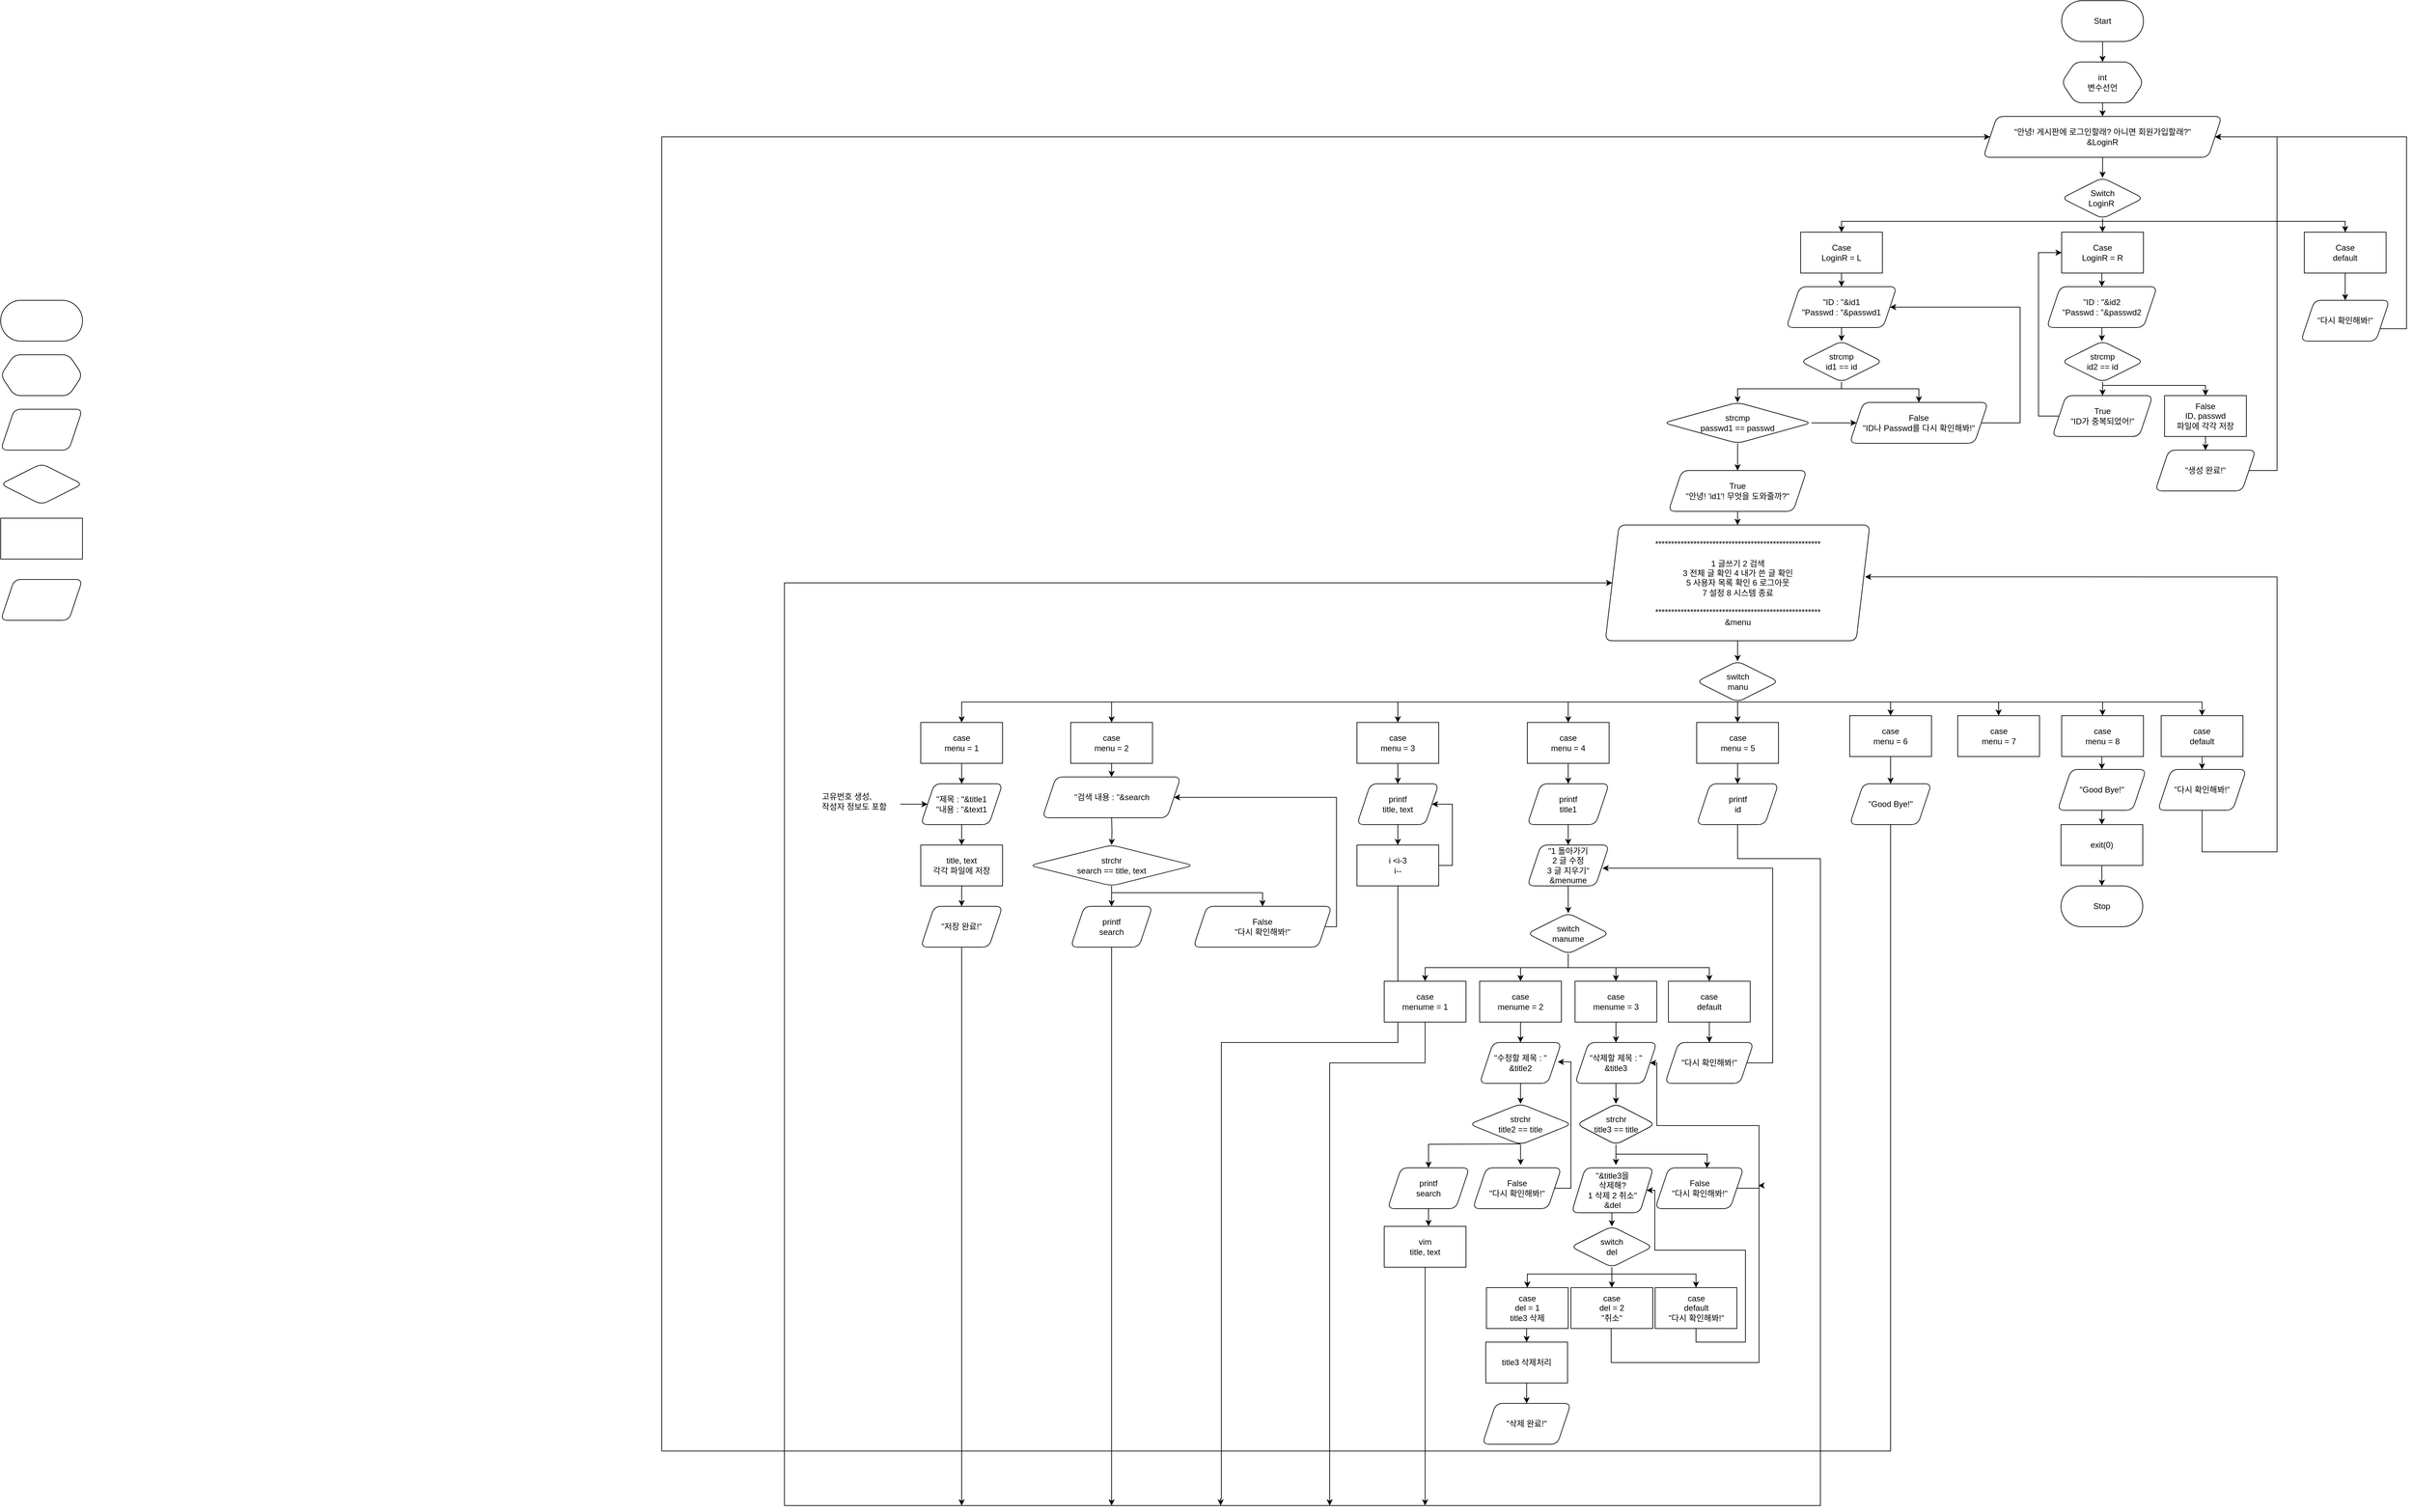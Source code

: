 <mxfile version="21.6.9" type="github">
  <diagram name="페이지-1" id="nsthZNYcR3cqLZR4O99o">
    <mxGraphModel dx="3375" dy="378" grid="1" gridSize="10" guides="1" tooltips="1" connect="1" arrows="1" fold="1" page="1" pageScale="1" pageWidth="827" pageHeight="1169" math="0" shadow="0">
      <root>
        <mxCell id="0" />
        <mxCell id="1" parent="0" />
        <mxCell id="FY-_gAm6HcSWA7IgdV3F-40" style="edgeStyle=orthogonalEdgeStyle;rounded=0;orthogonalLoop=1;jettySize=auto;html=1;exitX=0.5;exitY=1;exitDx=0;exitDy=0;entryX=0.5;entryY=0;entryDx=0;entryDy=0;fontFamily=Helvetica;fontSize=12;fontColor=default;" parent="1" source="FY-_gAm6HcSWA7IgdV3F-2" target="FY-_gAm6HcSWA7IgdV3F-4" edge="1">
          <mxGeometry relative="1" as="geometry" />
        </mxCell>
        <mxCell id="FY-_gAm6HcSWA7IgdV3F-2" value="Start" style="rounded=1;whiteSpace=wrap;html=1;arcSize=50;" parent="1" vertex="1">
          <mxGeometry x="734" y="730" width="120" height="60" as="geometry" />
        </mxCell>
        <mxCell id="FY-_gAm6HcSWA7IgdV3F-41" style="edgeStyle=orthogonalEdgeStyle;rounded=0;orthogonalLoop=1;jettySize=auto;html=1;exitX=0.5;exitY=1;exitDx=0;exitDy=0;entryX=0.5;entryY=0;entryDx=0;entryDy=0;fontFamily=Helvetica;fontSize=12;fontColor=default;" parent="1" source="FY-_gAm6HcSWA7IgdV3F-4" target="FY-_gAm6HcSWA7IgdV3F-6" edge="1">
          <mxGeometry relative="1" as="geometry" />
        </mxCell>
        <mxCell id="FY-_gAm6HcSWA7IgdV3F-4" value="int&lt;br&gt;변수선언" style="shape=hexagon;perimeter=hexagonPerimeter2;whiteSpace=wrap;html=1;fixedSize=1;rounded=1;strokeColor=default;fontFamily=Helvetica;fontSize=12;fontColor=default;fillColor=default;" parent="1" vertex="1">
          <mxGeometry x="734" y="820" width="120" height="60" as="geometry" />
        </mxCell>
        <mxCell id="FY-_gAm6HcSWA7IgdV3F-42" style="edgeStyle=orthogonalEdgeStyle;rounded=0;orthogonalLoop=1;jettySize=auto;html=1;exitX=0.5;exitY=1;exitDx=0;exitDy=0;entryX=0.5;entryY=0;entryDx=0;entryDy=0;fontFamily=Helvetica;fontSize=12;fontColor=default;" parent="1" source="FY-_gAm6HcSWA7IgdV3F-6" target="FY-_gAm6HcSWA7IgdV3F-11" edge="1">
          <mxGeometry relative="1" as="geometry" />
        </mxCell>
        <mxCell id="FY-_gAm6HcSWA7IgdV3F-6" value="&quot;안녕! 게시판에 로그인할래? 아니면 회원가입할래?&quot;&lt;br&gt;&amp;amp;LoginR" style="shape=parallelogram;perimeter=parallelogramPerimeter;whiteSpace=wrap;html=1;fixedSize=1;rounded=1;strokeColor=default;fontFamily=Helvetica;fontSize=12;fontColor=default;fillColor=default;" parent="1" vertex="1">
          <mxGeometry x="619" y="900" width="350" height="60" as="geometry" />
        </mxCell>
        <mxCell id="FY-_gAm6HcSWA7IgdV3F-36" style="edgeStyle=orthogonalEdgeStyle;rounded=0;orthogonalLoop=1;jettySize=auto;html=1;exitX=0.5;exitY=1;exitDx=0;exitDy=0;entryX=0.5;entryY=0;entryDx=0;entryDy=0;fontFamily=Helvetica;fontSize=12;fontColor=default;" parent="1" source="FY-_gAm6HcSWA7IgdV3F-11" target="FY-_gAm6HcSWA7IgdV3F-15" edge="1">
          <mxGeometry relative="1" as="geometry">
            <Array as="points">
              <mxPoint x="794" y="1054" />
              <mxPoint x="411" y="1054" />
            </Array>
          </mxGeometry>
        </mxCell>
        <mxCell id="FY-_gAm6HcSWA7IgdV3F-43" style="edgeStyle=orthogonalEdgeStyle;rounded=0;orthogonalLoop=1;jettySize=auto;html=1;exitX=0.5;exitY=1;exitDx=0;exitDy=0;entryX=0.5;entryY=0;entryDx=0;entryDy=0;fontFamily=Helvetica;fontSize=12;fontColor=default;" parent="1" source="FY-_gAm6HcSWA7IgdV3F-11" target="FY-_gAm6HcSWA7IgdV3F-16" edge="1">
          <mxGeometry relative="1" as="geometry" />
        </mxCell>
        <mxCell id="A4JI698v6AGm3iHBR7Dz-88" style="edgeStyle=orthogonalEdgeStyle;rounded=0;orthogonalLoop=1;jettySize=auto;html=1;exitX=0.5;exitY=1;exitDx=0;exitDy=0;entryX=0.5;entryY=0;entryDx=0;entryDy=0;" parent="1" source="FY-_gAm6HcSWA7IgdV3F-11" target="FY-_gAm6HcSWA7IgdV3F-17" edge="1">
          <mxGeometry relative="1" as="geometry">
            <Array as="points">
              <mxPoint x="794" y="1054" />
              <mxPoint x="1150" y="1054" />
            </Array>
          </mxGeometry>
        </mxCell>
        <mxCell id="FY-_gAm6HcSWA7IgdV3F-11" value="Switch&lt;br&gt;LoginR&amp;nbsp;" style="rhombus;whiteSpace=wrap;html=1;rounded=1;strokeColor=default;fontFamily=Helvetica;fontSize=12;fontColor=default;fillColor=default;" parent="1" vertex="1">
          <mxGeometry x="734" y="990" width="120" height="60" as="geometry" />
        </mxCell>
        <mxCell id="FY-_gAm6HcSWA7IgdV3F-35" style="edgeStyle=orthogonalEdgeStyle;rounded=0;orthogonalLoop=1;jettySize=auto;html=1;exitX=0.5;exitY=1;exitDx=0;exitDy=0;entryX=0.5;entryY=0;entryDx=0;entryDy=0;fontFamily=Helvetica;fontSize=12;fontColor=default;" parent="1" source="FY-_gAm6HcSWA7IgdV3F-15" target="FY-_gAm6HcSWA7IgdV3F-21" edge="1">
          <mxGeometry relative="1" as="geometry" />
        </mxCell>
        <mxCell id="FY-_gAm6HcSWA7IgdV3F-15" value="Case&lt;br&gt;LoginR = L" style="rounded=0;whiteSpace=wrap;html=1;strokeColor=default;fontFamily=Helvetica;fontSize=12;fontColor=default;fillColor=default;" parent="1" vertex="1">
          <mxGeometry x="351" y="1070" width="120" height="60" as="geometry" />
        </mxCell>
        <mxCell id="A4JI698v6AGm3iHBR7Dz-94" style="edgeStyle=orthogonalEdgeStyle;rounded=0;orthogonalLoop=1;jettySize=auto;html=1;exitX=0.5;exitY=1;exitDx=0;exitDy=0;entryX=0.5;entryY=0;entryDx=0;entryDy=0;" parent="1" source="FY-_gAm6HcSWA7IgdV3F-16" target="A4JI698v6AGm3iHBR7Dz-89" edge="1">
          <mxGeometry relative="1" as="geometry" />
        </mxCell>
        <mxCell id="FY-_gAm6HcSWA7IgdV3F-16" value="Case&lt;br&gt;LoginR = R" style="rounded=0;whiteSpace=wrap;html=1;strokeColor=default;fontFamily=Helvetica;fontSize=12;fontColor=default;fillColor=default;" parent="1" vertex="1">
          <mxGeometry x="734" y="1070" width="120" height="60" as="geometry" />
        </mxCell>
        <mxCell id="A4JI698v6AGm3iHBR7Dz-106" style="edgeStyle=orthogonalEdgeStyle;rounded=0;orthogonalLoop=1;jettySize=auto;html=1;exitX=0.5;exitY=1;exitDx=0;exitDy=0;entryX=0.5;entryY=0;entryDx=0;entryDy=0;" parent="1" source="FY-_gAm6HcSWA7IgdV3F-17" target="A4JI698v6AGm3iHBR7Dz-104" edge="1">
          <mxGeometry relative="1" as="geometry" />
        </mxCell>
        <mxCell id="FY-_gAm6HcSWA7IgdV3F-17" value="Case&lt;br&gt;default" style="rounded=0;whiteSpace=wrap;html=1;strokeColor=default;fontFamily=Helvetica;fontSize=12;fontColor=default;fillColor=default;" parent="1" vertex="1">
          <mxGeometry x="1090" y="1070" width="120" height="60" as="geometry" />
        </mxCell>
        <mxCell id="FY-_gAm6HcSWA7IgdV3F-34" style="edgeStyle=orthogonalEdgeStyle;rounded=0;orthogonalLoop=1;jettySize=auto;html=1;exitX=0.5;exitY=1;exitDx=0;exitDy=0;entryX=0.5;entryY=0;entryDx=0;entryDy=0;fontFamily=Helvetica;fontSize=12;fontColor=default;" parent="1" source="FY-_gAm6HcSWA7IgdV3F-21" target="FY-_gAm6HcSWA7IgdV3F-23" edge="1">
          <mxGeometry relative="1" as="geometry" />
        </mxCell>
        <mxCell id="FY-_gAm6HcSWA7IgdV3F-21" value="&quot;ID : &quot;&amp;amp;id1&lt;br&gt;&quot;Passwd : &quot;&amp;amp;passwd1" style="shape=parallelogram;perimeter=parallelogramPerimeter;whiteSpace=wrap;html=1;fixedSize=1;rounded=1;strokeColor=default;fontFamily=Helvetica;fontSize=12;fontColor=default;fillColor=default;" parent="1" vertex="1">
          <mxGeometry x="330" y="1150" width="162" height="60" as="geometry" />
        </mxCell>
        <mxCell id="FY-_gAm6HcSWA7IgdV3F-31" style="edgeStyle=orthogonalEdgeStyle;rounded=0;orthogonalLoop=1;jettySize=auto;html=1;exitX=0.5;exitY=1;exitDx=0;exitDy=0;entryX=0.5;entryY=0;entryDx=0;entryDy=0;fontFamily=Helvetica;fontSize=12;fontColor=default;" parent="1" source="FY-_gAm6HcSWA7IgdV3F-23" target="FY-_gAm6HcSWA7IgdV3F-25" edge="1">
          <mxGeometry relative="1" as="geometry">
            <Array as="points">
              <mxPoint x="411" y="1300" />
              <mxPoint x="525" y="1300" />
            </Array>
          </mxGeometry>
        </mxCell>
        <mxCell id="FY-_gAm6HcSWA7IgdV3F-37" style="edgeStyle=orthogonalEdgeStyle;rounded=0;orthogonalLoop=1;jettySize=auto;html=1;exitX=0.5;exitY=1;exitDx=0;exitDy=0;entryX=0.5;entryY=0;entryDx=0;entryDy=0;fontFamily=Helvetica;fontSize=12;fontColor=default;" parent="1" source="FY-_gAm6HcSWA7IgdV3F-23" target="FY-_gAm6HcSWA7IgdV3F-29" edge="1">
          <mxGeometry relative="1" as="geometry">
            <Array as="points">
              <mxPoint x="411" y="1300" />
              <mxPoint x="259" y="1300" />
            </Array>
          </mxGeometry>
        </mxCell>
        <mxCell id="FY-_gAm6HcSWA7IgdV3F-23" value="strcmp&lt;br&gt;id1 == id" style="rhombus;whiteSpace=wrap;html=1;rounded=1;strokeColor=default;fontFamily=Helvetica;fontSize=12;fontColor=default;fillColor=default;" parent="1" vertex="1">
          <mxGeometry x="351" y="1230" width="120" height="60" as="geometry" />
        </mxCell>
        <mxCell id="FY-_gAm6HcSWA7IgdV3F-56" style="edgeStyle=orthogonalEdgeStyle;rounded=0;orthogonalLoop=1;jettySize=auto;html=1;exitX=0.5;exitY=1;exitDx=0;exitDy=0;entryX=0.5;entryY=0;entryDx=0;entryDy=0;fontFamily=Helvetica;fontSize=12;fontColor=default;" parent="1" source="FY-_gAm6HcSWA7IgdV3F-24" target="FY-_gAm6HcSWA7IgdV3F-44" edge="1">
          <mxGeometry relative="1" as="geometry" />
        </mxCell>
        <mxCell id="FY-_gAm6HcSWA7IgdV3F-24" value="True&lt;br&gt;&quot;안녕! &#39;id1&#39;! 무엇을 도와줄까?&quot;" style="shape=parallelogram;perimeter=parallelogramPerimeter;whiteSpace=wrap;html=1;fixedSize=1;rounded=1;strokeColor=default;fontFamily=Helvetica;fontSize=12;fontColor=default;fillColor=default;" parent="1" vertex="1">
          <mxGeometry x="157" y="1420" width="203" height="60" as="geometry" />
        </mxCell>
        <mxCell id="FY-_gAm6HcSWA7IgdV3F-27" style="edgeStyle=orthogonalEdgeStyle;rounded=0;orthogonalLoop=1;jettySize=auto;html=1;exitX=1;exitY=0.5;exitDx=0;exitDy=0;entryX=1;entryY=0.5;entryDx=0;entryDy=0;fontFamily=Helvetica;fontSize=12;fontColor=default;" parent="1" source="FY-_gAm6HcSWA7IgdV3F-25" target="FY-_gAm6HcSWA7IgdV3F-21" edge="1">
          <mxGeometry relative="1" as="geometry">
            <Array as="points">
              <mxPoint x="673" y="1350" />
              <mxPoint x="673" y="1180" />
            </Array>
          </mxGeometry>
        </mxCell>
        <mxCell id="FY-_gAm6HcSWA7IgdV3F-25" value="False&lt;br&gt;&quot;ID나 Passwd를 다시 확인해봐!&quot;" style="shape=parallelogram;perimeter=parallelogramPerimeter;whiteSpace=wrap;html=1;fixedSize=1;rounded=1;strokeColor=default;fontFamily=Helvetica;fontSize=12;fontColor=default;fillColor=default;" parent="1" vertex="1">
          <mxGeometry x="423" y="1320" width="203" height="60" as="geometry" />
        </mxCell>
        <mxCell id="FY-_gAm6HcSWA7IgdV3F-38" style="edgeStyle=orthogonalEdgeStyle;rounded=0;orthogonalLoop=1;jettySize=auto;html=1;exitX=1;exitY=0.5;exitDx=0;exitDy=0;entryX=0;entryY=0.5;entryDx=0;entryDy=0;fontFamily=Helvetica;fontSize=12;fontColor=default;" parent="1" source="FY-_gAm6HcSWA7IgdV3F-29" target="FY-_gAm6HcSWA7IgdV3F-25" edge="1">
          <mxGeometry relative="1" as="geometry" />
        </mxCell>
        <mxCell id="FY-_gAm6HcSWA7IgdV3F-39" style="edgeStyle=orthogonalEdgeStyle;rounded=0;orthogonalLoop=1;jettySize=auto;html=1;exitX=0.5;exitY=1;exitDx=0;exitDy=0;entryX=0.5;entryY=0;entryDx=0;entryDy=0;fontFamily=Helvetica;fontSize=12;fontColor=default;" parent="1" source="FY-_gAm6HcSWA7IgdV3F-29" target="FY-_gAm6HcSWA7IgdV3F-24" edge="1">
          <mxGeometry relative="1" as="geometry" />
        </mxCell>
        <mxCell id="FY-_gAm6HcSWA7IgdV3F-29" value="strcmp&lt;br&gt;passwd1 == passwd" style="rhombus;whiteSpace=wrap;html=1;rounded=1;strokeColor=default;fontFamily=Helvetica;fontSize=12;fontColor=default;fillColor=default;" parent="1" vertex="1">
          <mxGeometry x="150" y="1320" width="217" height="60" as="geometry" />
        </mxCell>
        <mxCell id="FY-_gAm6HcSWA7IgdV3F-57" style="edgeStyle=orthogonalEdgeStyle;rounded=0;orthogonalLoop=1;jettySize=auto;html=1;exitX=0.5;exitY=1;exitDx=0;exitDy=0;fontFamily=Helvetica;fontSize=12;fontColor=default;" parent="1" source="FY-_gAm6HcSWA7IgdV3F-44" target="FY-_gAm6HcSWA7IgdV3F-47" edge="1">
          <mxGeometry relative="1" as="geometry" />
        </mxCell>
        <mxCell id="FY-_gAm6HcSWA7IgdV3F-44" value="****************************************************&lt;br&gt;&lt;br&gt;1 글쓰기 2 검색&lt;br&gt;3 전체 글 확인 4 내가 쓴 글 확인&lt;br&gt;5 사용자 목록 확인 6 로그아웃&lt;br&gt;7 설정 8 시스템 종료&lt;br&gt;&lt;br style=&quot;border-color: var(--border-color);&quot;&gt;****************************************************&lt;br style=&quot;border-color: var(--border-color);&quot;&gt;&amp;amp;menu" style="shape=parallelogram;perimeter=parallelogramPerimeter;whiteSpace=wrap;html=1;fixedSize=1;rounded=1;strokeColor=default;fontFamily=Helvetica;fontSize=12;fontColor=default;fillColor=default;" parent="1" vertex="1">
          <mxGeometry x="64.5" y="1500" width="388" height="170" as="geometry" />
        </mxCell>
        <mxCell id="A4JI698v6AGm3iHBR7Dz-9" style="edgeStyle=orthogonalEdgeStyle;rounded=0;orthogonalLoop=1;jettySize=auto;html=1;exitX=0.5;exitY=1;exitDx=0;exitDy=0;" parent="1" source="FY-_gAm6HcSWA7IgdV3F-46" target="Zyz3G5OSjQmwD31ZuKzT-2" edge="1">
          <mxGeometry relative="1" as="geometry" />
        </mxCell>
        <mxCell id="FY-_gAm6HcSWA7IgdV3F-46" value="case&lt;br&gt;menu = 1" style="rounded=0;whiteSpace=wrap;html=1;strokeColor=default;fontFamily=Helvetica;fontSize=12;fontColor=default;fillColor=default;" parent="1" vertex="1">
          <mxGeometry x="-940" y="1790" width="120" height="60" as="geometry" />
        </mxCell>
        <mxCell id="FY-_gAm6HcSWA7IgdV3F-58" style="edgeStyle=orthogonalEdgeStyle;rounded=0;orthogonalLoop=1;jettySize=auto;html=1;exitX=0.5;exitY=1;exitDx=0;exitDy=0;entryX=0.5;entryY=0;entryDx=0;entryDy=0;fontFamily=Helvetica;fontSize=12;fontColor=default;" parent="1" source="FY-_gAm6HcSWA7IgdV3F-47" target="FY-_gAm6HcSWA7IgdV3F-46" edge="1">
          <mxGeometry relative="1" as="geometry">
            <Array as="points">
              <mxPoint x="-880" y="1760" />
            </Array>
          </mxGeometry>
        </mxCell>
        <mxCell id="FY-_gAm6HcSWA7IgdV3F-59" style="edgeStyle=orthogonalEdgeStyle;rounded=0;orthogonalLoop=1;jettySize=auto;html=1;exitX=0.5;exitY=1;exitDx=0;exitDy=0;entryX=0.5;entryY=0;entryDx=0;entryDy=0;fontFamily=Helvetica;fontSize=12;fontColor=default;" parent="1" source="FY-_gAm6HcSWA7IgdV3F-47" target="FY-_gAm6HcSWA7IgdV3F-48" edge="1">
          <mxGeometry relative="1" as="geometry">
            <Array as="points">
              <mxPoint x="-660" y="1760" />
            </Array>
          </mxGeometry>
        </mxCell>
        <mxCell id="FY-_gAm6HcSWA7IgdV3F-60" style="edgeStyle=orthogonalEdgeStyle;rounded=0;orthogonalLoop=1;jettySize=auto;html=1;exitX=0.5;exitY=1;exitDx=0;exitDy=0;entryX=0.5;entryY=0;entryDx=0;entryDy=0;fontFamily=Helvetica;fontSize=12;fontColor=default;" parent="1" source="FY-_gAm6HcSWA7IgdV3F-47" target="FY-_gAm6HcSWA7IgdV3F-49" edge="1">
          <mxGeometry relative="1" as="geometry">
            <Array as="points">
              <mxPoint x="-240" y="1760" />
            </Array>
          </mxGeometry>
        </mxCell>
        <mxCell id="FY-_gAm6HcSWA7IgdV3F-61" style="edgeStyle=orthogonalEdgeStyle;rounded=0;orthogonalLoop=1;jettySize=auto;html=1;exitX=0.5;exitY=1;exitDx=0;exitDy=0;entryX=0.5;entryY=0;entryDx=0;entryDy=0;fontFamily=Helvetica;fontSize=12;fontColor=default;" parent="1" source="FY-_gAm6HcSWA7IgdV3F-47" target="FY-_gAm6HcSWA7IgdV3F-50" edge="1">
          <mxGeometry relative="1" as="geometry">
            <Array as="points">
              <mxPoint x="10" y="1760" />
            </Array>
          </mxGeometry>
        </mxCell>
        <mxCell id="FY-_gAm6HcSWA7IgdV3F-62" style="edgeStyle=orthogonalEdgeStyle;rounded=0;orthogonalLoop=1;jettySize=auto;html=1;exitX=0.5;exitY=1;exitDx=0;exitDy=0;entryX=0.5;entryY=0;entryDx=0;entryDy=0;fontFamily=Helvetica;fontSize=12;fontColor=default;" parent="1" source="FY-_gAm6HcSWA7IgdV3F-47" target="FY-_gAm6HcSWA7IgdV3F-51" edge="1">
          <mxGeometry relative="1" as="geometry">
            <Array as="points">
              <mxPoint x="259" y="1770" />
              <mxPoint x="259" y="1770" />
            </Array>
          </mxGeometry>
        </mxCell>
        <mxCell id="FY-_gAm6HcSWA7IgdV3F-63" style="edgeStyle=orthogonalEdgeStyle;rounded=0;orthogonalLoop=1;jettySize=auto;html=1;exitX=0.5;exitY=1;exitDx=0;exitDy=0;entryX=0.5;entryY=0;entryDx=0;entryDy=0;fontFamily=Helvetica;fontSize=12;fontColor=default;" parent="1" source="FY-_gAm6HcSWA7IgdV3F-47" target="FY-_gAm6HcSWA7IgdV3F-52" edge="1">
          <mxGeometry relative="1" as="geometry">
            <Array as="points">
              <mxPoint x="483" y="1760" />
            </Array>
          </mxGeometry>
        </mxCell>
        <mxCell id="FY-_gAm6HcSWA7IgdV3F-64" style="edgeStyle=orthogonalEdgeStyle;rounded=0;orthogonalLoop=1;jettySize=auto;html=1;exitX=0.5;exitY=1;exitDx=0;exitDy=0;entryX=0.5;entryY=0;entryDx=0;entryDy=0;fontFamily=Helvetica;fontSize=12;fontColor=default;" parent="1" source="FY-_gAm6HcSWA7IgdV3F-47" target="FY-_gAm6HcSWA7IgdV3F-53" edge="1">
          <mxGeometry relative="1" as="geometry">
            <Array as="points">
              <mxPoint x="641" y="1760" />
            </Array>
          </mxGeometry>
        </mxCell>
        <mxCell id="FY-_gAm6HcSWA7IgdV3F-65" style="edgeStyle=orthogonalEdgeStyle;rounded=0;orthogonalLoop=1;jettySize=auto;html=1;exitX=0.5;exitY=1;exitDx=0;exitDy=0;entryX=0.5;entryY=0;entryDx=0;entryDy=0;fontFamily=Helvetica;fontSize=12;fontColor=default;" parent="1" source="FY-_gAm6HcSWA7IgdV3F-47" target="FY-_gAm6HcSWA7IgdV3F-54" edge="1">
          <mxGeometry relative="1" as="geometry">
            <Array as="points">
              <mxPoint x="794" y="1760" />
            </Array>
          </mxGeometry>
        </mxCell>
        <mxCell id="FY-_gAm6HcSWA7IgdV3F-66" style="edgeStyle=orthogonalEdgeStyle;rounded=0;orthogonalLoop=1;jettySize=auto;html=1;exitX=0.5;exitY=1;exitDx=0;exitDy=0;entryX=0.5;entryY=0;entryDx=0;entryDy=0;fontFamily=Helvetica;fontSize=12;fontColor=default;" parent="1" source="FY-_gAm6HcSWA7IgdV3F-47" target="FY-_gAm6HcSWA7IgdV3F-55" edge="1">
          <mxGeometry relative="1" as="geometry">
            <Array as="points">
              <mxPoint x="940" y="1760" />
            </Array>
          </mxGeometry>
        </mxCell>
        <mxCell id="FY-_gAm6HcSWA7IgdV3F-47" value="switch&lt;br&gt;manu" style="rhombus;whiteSpace=wrap;html=1;rounded=1;strokeColor=default;fontFamily=Helvetica;fontSize=12;fontColor=default;fillColor=default;" parent="1" vertex="1">
          <mxGeometry x="198.5" y="1700" width="120" height="60" as="geometry" />
        </mxCell>
        <mxCell id="A4JI698v6AGm3iHBR7Dz-15" style="edgeStyle=orthogonalEdgeStyle;rounded=0;orthogonalLoop=1;jettySize=auto;html=1;exitX=0.5;exitY=1;exitDx=0;exitDy=0;entryX=0.5;entryY=0;entryDx=0;entryDy=0;" parent="1" source="FY-_gAm6HcSWA7IgdV3F-48" edge="1">
          <mxGeometry relative="1" as="geometry">
            <mxPoint x="-660" y="1870" as="targetPoint" />
          </mxGeometry>
        </mxCell>
        <mxCell id="FY-_gAm6HcSWA7IgdV3F-48" value="case&lt;br&gt;menu = 2" style="rounded=0;whiteSpace=wrap;html=1;strokeColor=default;fontFamily=Helvetica;fontSize=12;fontColor=default;fillColor=default;" parent="1" vertex="1">
          <mxGeometry x="-720" y="1790" width="120" height="60" as="geometry" />
        </mxCell>
        <mxCell id="A4JI698v6AGm3iHBR7Dz-25" style="edgeStyle=orthogonalEdgeStyle;rounded=0;orthogonalLoop=1;jettySize=auto;html=1;exitX=0.5;exitY=1;exitDx=0;exitDy=0;entryX=0.5;entryY=0;entryDx=0;entryDy=0;" parent="1" source="FY-_gAm6HcSWA7IgdV3F-49" target="A4JI698v6AGm3iHBR7Dz-18" edge="1">
          <mxGeometry relative="1" as="geometry" />
        </mxCell>
        <mxCell id="FY-_gAm6HcSWA7IgdV3F-49" value="case&lt;br&gt;menu = 3" style="rounded=0;whiteSpace=wrap;html=1;strokeColor=default;fontFamily=Helvetica;fontSize=12;fontColor=default;fillColor=default;" parent="1" vertex="1">
          <mxGeometry x="-300" y="1790" width="120" height="60" as="geometry" />
        </mxCell>
        <mxCell id="A4JI698v6AGm3iHBR7Dz-29" style="edgeStyle=orthogonalEdgeStyle;rounded=0;orthogonalLoop=1;jettySize=auto;html=1;exitX=0.5;exitY=1;exitDx=0;exitDy=0;entryX=0.5;entryY=0;entryDx=0;entryDy=0;" parent="1" source="FY-_gAm6HcSWA7IgdV3F-50" target="A4JI698v6AGm3iHBR7Dz-28" edge="1">
          <mxGeometry relative="1" as="geometry" />
        </mxCell>
        <mxCell id="FY-_gAm6HcSWA7IgdV3F-50" value="case&lt;br&gt;menu = 4" style="rounded=0;whiteSpace=wrap;html=1;strokeColor=default;fontFamily=Helvetica;fontSize=12;fontColor=default;fillColor=default;" parent="1" vertex="1">
          <mxGeometry x="-50" y="1790" width="120" height="60" as="geometry" />
        </mxCell>
        <mxCell id="A4JI698v6AGm3iHBR7Dz-32" style="edgeStyle=orthogonalEdgeStyle;rounded=0;orthogonalLoop=1;jettySize=auto;html=1;exitX=0.5;exitY=1;exitDx=0;exitDy=0;" parent="1" source="FY-_gAm6HcSWA7IgdV3F-51" target="A4JI698v6AGm3iHBR7Dz-31" edge="1">
          <mxGeometry relative="1" as="geometry" />
        </mxCell>
        <mxCell id="FY-_gAm6HcSWA7IgdV3F-51" value="case&lt;br&gt;menu = 5" style="rounded=0;whiteSpace=wrap;html=1;strokeColor=default;fontFamily=Helvetica;fontSize=12;fontColor=default;fillColor=default;" parent="1" vertex="1">
          <mxGeometry x="198.5" y="1790" width="120" height="60" as="geometry" />
        </mxCell>
        <mxCell id="A4JI698v6AGm3iHBR7Dz-34" style="edgeStyle=orthogonalEdgeStyle;rounded=0;orthogonalLoop=1;jettySize=auto;html=1;exitX=0.5;exitY=1;exitDx=0;exitDy=0;entryX=0.5;entryY=0;entryDx=0;entryDy=0;" parent="1" source="FY-_gAm6HcSWA7IgdV3F-52" target="A4JI698v6AGm3iHBR7Dz-33" edge="1">
          <mxGeometry relative="1" as="geometry">
            <mxPoint x="482.704" y="1860" as="targetPoint" />
          </mxGeometry>
        </mxCell>
        <mxCell id="FY-_gAm6HcSWA7IgdV3F-52" value="case&lt;br&gt;menu = 6" style="rounded=0;whiteSpace=wrap;html=1;strokeColor=default;fontFamily=Helvetica;fontSize=12;fontColor=default;fillColor=default;" parent="1" vertex="1">
          <mxGeometry x="423" y="1780" width="120" height="60" as="geometry" />
        </mxCell>
        <mxCell id="FY-_gAm6HcSWA7IgdV3F-53" value="case&lt;br&gt;menu = 7" style="rounded=0;whiteSpace=wrap;html=1;strokeColor=default;fontFamily=Helvetica;fontSize=12;fontColor=default;fillColor=default;" parent="1" vertex="1">
          <mxGeometry x="581.5" y="1780" width="120" height="60" as="geometry" />
        </mxCell>
        <mxCell id="A4JI698v6AGm3iHBR7Dz-85" style="edgeStyle=orthogonalEdgeStyle;rounded=0;orthogonalLoop=1;jettySize=auto;html=1;exitX=0.5;exitY=1;exitDx=0;exitDy=0;entryX=0.5;entryY=0;entryDx=0;entryDy=0;" parent="1" source="FY-_gAm6HcSWA7IgdV3F-54" target="A4JI698v6AGm3iHBR7Dz-84" edge="1">
          <mxGeometry relative="1" as="geometry" />
        </mxCell>
        <mxCell id="FY-_gAm6HcSWA7IgdV3F-54" value="case&lt;br&gt;menu = 8" style="rounded=0;whiteSpace=wrap;html=1;strokeColor=default;fontFamily=Helvetica;fontSize=12;fontColor=default;fillColor=default;" parent="1" vertex="1">
          <mxGeometry x="734" y="1780" width="120" height="60" as="geometry" />
        </mxCell>
        <mxCell id="A4JI698v6AGm3iHBR7Dz-87" style="edgeStyle=orthogonalEdgeStyle;rounded=0;orthogonalLoop=1;jettySize=auto;html=1;exitX=0.5;exitY=1;exitDx=0;exitDy=0;entryX=0.5;entryY=0;entryDx=0;entryDy=0;" parent="1" source="FY-_gAm6HcSWA7IgdV3F-55" target="A4JI698v6AGm3iHBR7Dz-82" edge="1">
          <mxGeometry relative="1" as="geometry" />
        </mxCell>
        <mxCell id="FY-_gAm6HcSWA7IgdV3F-55" value="case&lt;br&gt;default" style="rounded=0;whiteSpace=wrap;html=1;strokeColor=default;fontFamily=Helvetica;fontSize=12;fontColor=default;fillColor=default;" parent="1" vertex="1">
          <mxGeometry x="880" y="1780" width="120" height="60" as="geometry" />
        </mxCell>
        <mxCell id="A4JI698v6AGm3iHBR7Dz-10" style="edgeStyle=orthogonalEdgeStyle;rounded=0;orthogonalLoop=1;jettySize=auto;html=1;exitX=0.5;exitY=1;exitDx=0;exitDy=0;" parent="1" source="Zyz3G5OSjQmwD31ZuKzT-2" target="A4JI698v6AGm3iHBR7Dz-1" edge="1">
          <mxGeometry relative="1" as="geometry" />
        </mxCell>
        <mxCell id="Zyz3G5OSjQmwD31ZuKzT-2" value="&quot;제목 : &quot;&amp;amp;title1&lt;br&gt;&quot;내용 : &quot;&amp;amp;text1" style="shape=parallelogram;perimeter=parallelogramPerimeter;whiteSpace=wrap;html=1;fixedSize=1;rounded=1;strokeColor=default;fontFamily=Helvetica;fontSize=12;fontColor=default;fillColor=default;" parent="1" vertex="1">
          <mxGeometry x="-940" y="1880" width="120" height="60" as="geometry" />
        </mxCell>
        <mxCell id="A4JI698v6AGm3iHBR7Dz-11" style="edgeStyle=orthogonalEdgeStyle;rounded=0;orthogonalLoop=1;jettySize=auto;html=1;exitX=0.5;exitY=1;exitDx=0;exitDy=0;" parent="1" source="A4JI698v6AGm3iHBR7Dz-1" target="A4JI698v6AGm3iHBR7Dz-2" edge="1">
          <mxGeometry relative="1" as="geometry" />
        </mxCell>
        <mxCell id="A4JI698v6AGm3iHBR7Dz-1" value="&lt;div&gt;title, text&lt;/div&gt;&lt;div&gt;각각 파일에 저장&lt;br&gt;&lt;/div&gt;" style="rounded=0;whiteSpace=wrap;html=1;strokeColor=default;fontFamily=Helvetica;fontSize=12;fontColor=default;fillColor=default;" parent="1" vertex="1">
          <mxGeometry x="-940" y="1970" width="120" height="60" as="geometry" />
        </mxCell>
        <mxCell id="A4JI698v6AGm3iHBR7Dz-118" style="edgeStyle=orthogonalEdgeStyle;rounded=0;orthogonalLoop=1;jettySize=auto;html=1;exitX=0.5;exitY=1;exitDx=0;exitDy=0;" parent="1" source="A4JI698v6AGm3iHBR7Dz-2" edge="1">
          <mxGeometry relative="1" as="geometry">
            <mxPoint x="-880" y="2940" as="targetPoint" />
          </mxGeometry>
        </mxCell>
        <mxCell id="A4JI698v6AGm3iHBR7Dz-2" value="&quot;저장 완료!&quot;" style="shape=parallelogram;perimeter=parallelogramPerimeter;whiteSpace=wrap;html=1;fixedSize=1;rounded=1;strokeColor=default;fontFamily=Helvetica;fontSize=12;fontColor=default;fillColor=default;" parent="1" vertex="1">
          <mxGeometry x="-940" y="2060" width="120" height="60" as="geometry" />
        </mxCell>
        <mxCell id="A4JI698v6AGm3iHBR7Dz-16" style="edgeStyle=orthogonalEdgeStyle;rounded=0;orthogonalLoop=1;jettySize=auto;html=1;exitX=0.5;exitY=1;exitDx=0;exitDy=0;entryX=0.5;entryY=0;entryDx=0;entryDy=0;" parent="1" target="A4JI698v6AGm3iHBR7Dz-5" edge="1">
          <mxGeometry relative="1" as="geometry">
            <mxPoint x="-660" y="1930" as="sourcePoint" />
          </mxGeometry>
        </mxCell>
        <mxCell id="A4JI698v6AGm3iHBR7Dz-8" style="edgeStyle=orthogonalEdgeStyle;rounded=0;orthogonalLoop=1;jettySize=auto;html=1;exitX=0.5;exitY=1;exitDx=0;exitDy=0;entryX=0.5;entryY=0;entryDx=0;entryDy=0;" parent="1" source="A4JI698v6AGm3iHBR7Dz-5" target="A4JI698v6AGm3iHBR7Dz-6" edge="1">
          <mxGeometry relative="1" as="geometry">
            <Array as="points">
              <mxPoint x="-660" y="2040" />
              <mxPoint x="-438" y="2040" />
            </Array>
          </mxGeometry>
        </mxCell>
        <mxCell id="A4JI698v6AGm3iHBR7Dz-51" style="edgeStyle=orthogonalEdgeStyle;rounded=0;orthogonalLoop=1;jettySize=auto;html=1;exitX=0.5;exitY=1;exitDx=0;exitDy=0;entryX=0.5;entryY=0;entryDx=0;entryDy=0;" parent="1" source="A4JI698v6AGm3iHBR7Dz-5" target="A4JI698v6AGm3iHBR7Dz-50" edge="1">
          <mxGeometry relative="1" as="geometry" />
        </mxCell>
        <mxCell id="A4JI698v6AGm3iHBR7Dz-5" value="strchr&lt;br&gt;search == title, text" style="rhombus;whiteSpace=wrap;html=1;rounded=1;strokeColor=default;fontFamily=Helvetica;fontSize=12;fontColor=default;fillColor=default;" parent="1" vertex="1">
          <mxGeometry x="-780" y="1970" width="240" height="60" as="geometry" />
        </mxCell>
        <mxCell id="A4JI698v6AGm3iHBR7Dz-26" style="edgeStyle=orthogonalEdgeStyle;rounded=0;orthogonalLoop=1;jettySize=auto;html=1;exitX=1;exitY=0.5;exitDx=0;exitDy=0;entryX=1;entryY=0.5;entryDx=0;entryDy=0;" parent="1" source="A4JI698v6AGm3iHBR7Dz-6" target="A4JI698v6AGm3iHBR7Dz-17" edge="1">
          <mxGeometry relative="1" as="geometry">
            <Array as="points">
              <mxPoint x="-330" y="2090" />
              <mxPoint x="-330" y="1900" />
            </Array>
          </mxGeometry>
        </mxCell>
        <mxCell id="A4JI698v6AGm3iHBR7Dz-6" value="False&lt;br&gt;&quot;다시 확인해봐!&quot;" style="shape=parallelogram;perimeter=parallelogramPerimeter;whiteSpace=wrap;html=1;fixedSize=1;rounded=1;strokeColor=default;fontFamily=Helvetica;fontSize=12;fontColor=default;fillColor=default;" parent="1" vertex="1">
          <mxGeometry x="-540" y="2060" width="203" height="60" as="geometry" />
        </mxCell>
        <mxCell id="A4JI698v6AGm3iHBR7Dz-17" value="&quot;검색 내용 : &quot;&amp;amp;search" style="shape=parallelogram;perimeter=parallelogramPerimeter;whiteSpace=wrap;html=1;fixedSize=1;rounded=1;strokeColor=default;fontFamily=Helvetica;fontSize=12;fontColor=default;fillColor=default;" parent="1" vertex="1">
          <mxGeometry x="-761.5" y="1870" width="203" height="60" as="geometry" />
        </mxCell>
        <mxCell id="A4JI698v6AGm3iHBR7Dz-24" style="edgeStyle=orthogonalEdgeStyle;rounded=0;orthogonalLoop=1;jettySize=auto;html=1;exitX=0.5;exitY=1;exitDx=0;exitDy=0;entryX=0.5;entryY=0;entryDx=0;entryDy=0;" parent="1" source="A4JI698v6AGm3iHBR7Dz-18" target="A4JI698v6AGm3iHBR7Dz-20" edge="1">
          <mxGeometry relative="1" as="geometry" />
        </mxCell>
        <mxCell id="A4JI698v6AGm3iHBR7Dz-18" value="&lt;div&gt;printf&lt;/div&gt;&lt;div&gt;title, text&lt;br&gt;&lt;/div&gt;" style="shape=parallelogram;perimeter=parallelogramPerimeter;whiteSpace=wrap;html=1;fixedSize=1;rounded=1;strokeColor=default;fontFamily=Helvetica;fontSize=12;fontColor=default;fillColor=default;" parent="1" vertex="1">
          <mxGeometry x="-300" y="1880" width="120" height="60" as="geometry" />
        </mxCell>
        <mxCell id="A4JI698v6AGm3iHBR7Dz-23" style="edgeStyle=orthogonalEdgeStyle;rounded=0;orthogonalLoop=1;jettySize=auto;html=1;exitX=1;exitY=0.5;exitDx=0;exitDy=0;entryX=1;entryY=0.5;entryDx=0;entryDy=0;" parent="1" source="A4JI698v6AGm3iHBR7Dz-20" target="A4JI698v6AGm3iHBR7Dz-18" edge="1">
          <mxGeometry relative="1" as="geometry">
            <Array as="points">
              <mxPoint x="-160" y="2000" />
              <mxPoint x="-160" y="1910" />
            </Array>
          </mxGeometry>
        </mxCell>
        <mxCell id="A4JI698v6AGm3iHBR7Dz-120" style="edgeStyle=orthogonalEdgeStyle;rounded=0;orthogonalLoop=1;jettySize=auto;html=1;exitX=0.5;exitY=1;exitDx=0;exitDy=0;" parent="1" source="A4JI698v6AGm3iHBR7Dz-20" edge="1">
          <mxGeometry relative="1" as="geometry">
            <mxPoint x="-500" y="2940" as="targetPoint" />
            <Array as="points">
              <mxPoint x="-240" y="2260" />
              <mxPoint x="-499" y="2260" />
              <mxPoint x="-499" y="2930" />
              <mxPoint x="-500" y="2930" />
            </Array>
            <mxPoint x="-240" y="2140" as="sourcePoint" />
          </mxGeometry>
        </mxCell>
        <mxCell id="A4JI698v6AGm3iHBR7Dz-20" value="&lt;div&gt;i &amp;lt;i-3&lt;/div&gt;&lt;div&gt;i--&lt;br&gt;&lt;/div&gt;" style="rounded=0;whiteSpace=wrap;html=1;strokeColor=default;fontFamily=Helvetica;fontSize=12;fontColor=default;fillColor=default;" parent="1" vertex="1">
          <mxGeometry x="-300" y="1970" width="120" height="60" as="geometry" />
        </mxCell>
        <mxCell id="A4JI698v6AGm3iHBR7Dz-22" style="edgeStyle=orthogonalEdgeStyle;rounded=0;orthogonalLoop=1;jettySize=auto;html=1;exitX=1;exitY=0.5;exitDx=0;exitDy=0;entryX=0;entryY=0.5;entryDx=0;entryDy=0;" parent="1" source="A4JI698v6AGm3iHBR7Dz-21" target="Zyz3G5OSjQmwD31ZuKzT-2" edge="1">
          <mxGeometry relative="1" as="geometry" />
        </mxCell>
        <mxCell id="A4JI698v6AGm3iHBR7Dz-21" value="&lt;br&gt;&lt;div&gt;고유번호 생성,&lt;/div&gt;&lt;div&gt;작성자 정보도 포함&lt;br&gt;&lt;/div&gt;" style="text;html=1;strokeColor=none;fillColor=none;spacing=5;spacingTop=-20;whiteSpace=wrap;overflow=hidden;rounded=0;" parent="1" vertex="1">
          <mxGeometry x="-1090" y="1887.5" width="120" height="45" as="geometry" />
        </mxCell>
        <mxCell id="A4JI698v6AGm3iHBR7Dz-46" style="edgeStyle=orthogonalEdgeStyle;rounded=0;orthogonalLoop=1;jettySize=auto;html=1;exitX=0.5;exitY=1;exitDx=0;exitDy=0;entryX=0.5;entryY=0;entryDx=0;entryDy=0;" parent="1" source="A4JI698v6AGm3iHBR7Dz-28" target="A4JI698v6AGm3iHBR7Dz-35" edge="1">
          <mxGeometry relative="1" as="geometry" />
        </mxCell>
        <mxCell id="A4JI698v6AGm3iHBR7Dz-28" value="&lt;div&gt;printf&lt;/div&gt;&lt;div&gt;title1&lt;br&gt;&lt;/div&gt;" style="shape=parallelogram;perimeter=parallelogramPerimeter;whiteSpace=wrap;html=1;fixedSize=1;rounded=1;strokeColor=default;fontFamily=Helvetica;fontSize=12;fontColor=default;fillColor=default;" parent="1" vertex="1">
          <mxGeometry x="-50" y="1880" width="120" height="60" as="geometry" />
        </mxCell>
        <mxCell id="A4JI698v6AGm3iHBR7Dz-111" style="edgeStyle=orthogonalEdgeStyle;rounded=0;orthogonalLoop=1;jettySize=auto;html=1;exitX=0.5;exitY=1;exitDx=0;exitDy=0;entryX=0;entryY=0.5;entryDx=0;entryDy=0;" parent="1" source="A4JI698v6AGm3iHBR7Dz-31" target="FY-_gAm6HcSWA7IgdV3F-44" edge="1">
          <mxGeometry relative="1" as="geometry">
            <Array as="points">
              <mxPoint x="259" y="1990" />
              <mxPoint x="380" y="1990" />
              <mxPoint x="380" y="2940" />
              <mxPoint x="-1140" y="2940" />
              <mxPoint x="-1140" y="1585" />
            </Array>
          </mxGeometry>
        </mxCell>
        <mxCell id="A4JI698v6AGm3iHBR7Dz-31" value="&lt;div&gt;printf&lt;/div&gt;&lt;div&gt;id&lt;br&gt;&lt;/div&gt;" style="shape=parallelogram;perimeter=parallelogramPerimeter;whiteSpace=wrap;html=1;fixedSize=1;rounded=1;strokeColor=default;fontFamily=Helvetica;fontSize=12;fontColor=default;fillColor=default;" parent="1" vertex="1">
          <mxGeometry x="198.5" y="1880" width="120" height="60" as="geometry" />
        </mxCell>
        <mxCell id="A4JI698v6AGm3iHBR7Dz-108" style="edgeStyle=orthogonalEdgeStyle;rounded=0;orthogonalLoop=1;jettySize=auto;html=1;exitX=0.5;exitY=1;exitDx=0;exitDy=0;entryX=0;entryY=0.5;entryDx=0;entryDy=0;" parent="1" source="A4JI698v6AGm3iHBR7Dz-33" target="FY-_gAm6HcSWA7IgdV3F-6" edge="1">
          <mxGeometry relative="1" as="geometry">
            <mxPoint x="560" y="920" as="targetPoint" />
            <Array as="points">
              <mxPoint x="483" y="2860" />
              <mxPoint x="-1320" y="2860" />
              <mxPoint x="-1320" y="930" />
            </Array>
          </mxGeometry>
        </mxCell>
        <mxCell id="A4JI698v6AGm3iHBR7Dz-33" value="&quot;Good Bye!&quot;" style="shape=parallelogram;perimeter=parallelogramPerimeter;whiteSpace=wrap;html=1;fixedSize=1;rounded=1;strokeColor=default;fontFamily=Helvetica;fontSize=12;fontColor=default;fillColor=default;" parent="1" vertex="1">
          <mxGeometry x="423" y="1880" width="120" height="60" as="geometry" />
        </mxCell>
        <mxCell id="A4JI698v6AGm3iHBR7Dz-47" style="edgeStyle=orthogonalEdgeStyle;rounded=0;orthogonalLoop=1;jettySize=auto;html=1;exitX=0.5;exitY=1;exitDx=0;exitDy=0;entryX=0.5;entryY=0;entryDx=0;entryDy=0;" parent="1" source="A4JI698v6AGm3iHBR7Dz-35" target="A4JI698v6AGm3iHBR7Dz-36" edge="1">
          <mxGeometry relative="1" as="geometry" />
        </mxCell>
        <mxCell id="A4JI698v6AGm3iHBR7Dz-35" value="&lt;div&gt;&quot;1 돌아가기&lt;/div&gt;&lt;div&gt;2 글 수정&lt;/div&gt;&lt;div&gt;3 글 지우기&quot;&lt;br&gt;&lt;/div&gt;&lt;div&gt;&amp;amp;menume&lt;/div&gt;" style="shape=parallelogram;perimeter=parallelogramPerimeter;whiteSpace=wrap;html=1;fixedSize=1;rounded=1;strokeColor=default;fontFamily=Helvetica;fontSize=12;fontColor=default;fillColor=default;" parent="1" vertex="1">
          <mxGeometry x="-50" y="1970" width="120" height="60" as="geometry" />
        </mxCell>
        <mxCell id="A4JI698v6AGm3iHBR7Dz-41" style="edgeStyle=orthogonalEdgeStyle;rounded=0;orthogonalLoop=1;jettySize=auto;html=1;exitX=0.5;exitY=1;exitDx=0;exitDy=0;entryX=0.5;entryY=0;entryDx=0;entryDy=0;" parent="1" source="A4JI698v6AGm3iHBR7Dz-36" target="A4JI698v6AGm3iHBR7Dz-37" edge="1">
          <mxGeometry relative="1" as="geometry" />
        </mxCell>
        <mxCell id="A4JI698v6AGm3iHBR7Dz-42" style="edgeStyle=orthogonalEdgeStyle;rounded=0;orthogonalLoop=1;jettySize=auto;html=1;exitX=0.5;exitY=1;exitDx=0;exitDy=0;entryX=0.5;entryY=0;entryDx=0;entryDy=0;" parent="1" source="A4JI698v6AGm3iHBR7Dz-36" target="A4JI698v6AGm3iHBR7Dz-38" edge="1">
          <mxGeometry relative="1" as="geometry" />
        </mxCell>
        <mxCell id="A4JI698v6AGm3iHBR7Dz-43" style="edgeStyle=orthogonalEdgeStyle;rounded=0;orthogonalLoop=1;jettySize=auto;html=1;exitX=0.5;exitY=1;exitDx=0;exitDy=0;entryX=0.5;entryY=0;entryDx=0;entryDy=0;" parent="1" source="A4JI698v6AGm3iHBR7Dz-36" target="A4JI698v6AGm3iHBR7Dz-39" edge="1">
          <mxGeometry relative="1" as="geometry" />
        </mxCell>
        <mxCell id="A4JI698v6AGm3iHBR7Dz-44" style="edgeStyle=orthogonalEdgeStyle;rounded=0;orthogonalLoop=1;jettySize=auto;html=1;exitX=0.5;exitY=1;exitDx=0;exitDy=0;" parent="1" source="A4JI698v6AGm3iHBR7Dz-36" target="A4JI698v6AGm3iHBR7Dz-40" edge="1">
          <mxGeometry relative="1" as="geometry" />
        </mxCell>
        <mxCell id="A4JI698v6AGm3iHBR7Dz-36" value="switch&lt;br&gt;manume" style="rhombus;whiteSpace=wrap;html=1;rounded=1;strokeColor=default;fontFamily=Helvetica;fontSize=12;fontColor=default;fillColor=default;" parent="1" vertex="1">
          <mxGeometry x="-50" y="2070" width="120" height="60" as="geometry" />
        </mxCell>
        <mxCell id="A4JI698v6AGm3iHBR7Dz-109" style="edgeStyle=orthogonalEdgeStyle;rounded=0;orthogonalLoop=1;jettySize=auto;html=1;exitX=0.5;exitY=1;exitDx=0;exitDy=0;" parent="1" source="A4JI698v6AGm3iHBR7Dz-37" edge="1">
          <mxGeometry relative="1" as="geometry">
            <mxPoint x="-340" y="2940" as="targetPoint" />
            <Array as="points">
              <mxPoint x="-200" y="2290" />
              <mxPoint x="-340" y="2290" />
            </Array>
          </mxGeometry>
        </mxCell>
        <mxCell id="A4JI698v6AGm3iHBR7Dz-37" value="case&lt;br&gt;menume = 1" style="rounded=0;whiteSpace=wrap;html=1;strokeColor=default;fontFamily=Helvetica;fontSize=12;fontColor=default;fillColor=default;" parent="1" vertex="1">
          <mxGeometry x="-260" y="2170" width="120" height="60" as="geometry" />
        </mxCell>
        <mxCell id="A4JI698v6AGm3iHBR7Dz-53" style="edgeStyle=orthogonalEdgeStyle;rounded=0;orthogonalLoop=1;jettySize=auto;html=1;exitX=0.5;exitY=1;exitDx=0;exitDy=0;entryX=0.5;entryY=0;entryDx=0;entryDy=0;" parent="1" source="A4JI698v6AGm3iHBR7Dz-38" target="A4JI698v6AGm3iHBR7Dz-49" edge="1">
          <mxGeometry relative="1" as="geometry" />
        </mxCell>
        <mxCell id="A4JI698v6AGm3iHBR7Dz-38" value="case&lt;br&gt;menume = 2" style="rounded=0;whiteSpace=wrap;html=1;strokeColor=default;fontFamily=Helvetica;fontSize=12;fontColor=default;fillColor=default;" parent="1" vertex="1">
          <mxGeometry x="-120" y="2170" width="120" height="60" as="geometry" />
        </mxCell>
        <mxCell id="A4JI698v6AGm3iHBR7Dz-76" style="edgeStyle=orthogonalEdgeStyle;rounded=0;orthogonalLoop=1;jettySize=auto;html=1;exitX=0.5;exitY=1;exitDx=0;exitDy=0;entryX=0.5;entryY=0;entryDx=0;entryDy=0;" parent="1" source="A4JI698v6AGm3iHBR7Dz-39" target="A4JI698v6AGm3iHBR7Dz-65" edge="1">
          <mxGeometry relative="1" as="geometry" />
        </mxCell>
        <mxCell id="A4JI698v6AGm3iHBR7Dz-39" value="case&lt;br&gt;menume = 3" style="rounded=0;whiteSpace=wrap;html=1;strokeColor=default;fontFamily=Helvetica;fontSize=12;fontColor=default;fillColor=default;" parent="1" vertex="1">
          <mxGeometry x="20" y="2170" width="120" height="60" as="geometry" />
        </mxCell>
        <mxCell id="A4JI698v6AGm3iHBR7Dz-79" style="edgeStyle=orthogonalEdgeStyle;rounded=0;orthogonalLoop=1;jettySize=auto;html=1;exitX=0.5;exitY=1;exitDx=0;exitDy=0;" parent="1" source="A4JI698v6AGm3iHBR7Dz-40" target="A4JI698v6AGm3iHBR7Dz-78" edge="1">
          <mxGeometry relative="1" as="geometry" />
        </mxCell>
        <mxCell id="A4JI698v6AGm3iHBR7Dz-40" value="case&lt;br&gt;default" style="rounded=0;whiteSpace=wrap;html=1;strokeColor=default;fontFamily=Helvetica;fontSize=12;fontColor=default;fillColor=default;" parent="1" vertex="1">
          <mxGeometry x="157" y="2170" width="120" height="60" as="geometry" />
        </mxCell>
        <mxCell id="A4JI698v6AGm3iHBR7Dz-54" style="edgeStyle=orthogonalEdgeStyle;rounded=0;orthogonalLoop=1;jettySize=auto;html=1;exitX=0.5;exitY=1;exitDx=0;exitDy=0;" parent="1" source="A4JI698v6AGm3iHBR7Dz-49" target="A4JI698v6AGm3iHBR7Dz-52" edge="1">
          <mxGeometry relative="1" as="geometry" />
        </mxCell>
        <mxCell id="A4JI698v6AGm3iHBR7Dz-49" value="&lt;div&gt;&quot;수정할 제목 : &quot;&lt;/div&gt;&lt;div&gt;&amp;amp;title2&lt;br&gt;&lt;/div&gt;" style="shape=parallelogram;perimeter=parallelogramPerimeter;whiteSpace=wrap;html=1;fixedSize=1;rounded=1;strokeColor=default;fontFamily=Helvetica;fontSize=12;fontColor=default;fillColor=default;" parent="1" vertex="1">
          <mxGeometry x="-120" y="2260" width="120" height="60" as="geometry" />
        </mxCell>
        <mxCell id="A4JI698v6AGm3iHBR7Dz-119" style="edgeStyle=orthogonalEdgeStyle;rounded=0;orthogonalLoop=1;jettySize=auto;html=1;exitX=0.5;exitY=1;exitDx=0;exitDy=0;" parent="1" source="A4JI698v6AGm3iHBR7Dz-50" edge="1">
          <mxGeometry relative="1" as="geometry">
            <mxPoint x="-660" y="2940" as="targetPoint" />
          </mxGeometry>
        </mxCell>
        <mxCell id="A4JI698v6AGm3iHBR7Dz-50" value="&lt;div&gt;printf&lt;/div&gt;&lt;div&gt;search&lt;br&gt;&lt;/div&gt;" style="shape=parallelogram;perimeter=parallelogramPerimeter;whiteSpace=wrap;html=1;fixedSize=1;rounded=1;strokeColor=default;fontFamily=Helvetica;fontSize=12;fontColor=default;fillColor=default;" parent="1" vertex="1">
          <mxGeometry x="-720" y="2060" width="120" height="60" as="geometry" />
        </mxCell>
        <mxCell id="A4JI698v6AGm3iHBR7Dz-60" style="edgeStyle=orthogonalEdgeStyle;rounded=0;orthogonalLoop=1;jettySize=auto;html=1;exitX=0.5;exitY=1;exitDx=0;exitDy=0;" parent="1" source="A4JI698v6AGm3iHBR7Dz-52" edge="1">
          <mxGeometry relative="1" as="geometry">
            <mxPoint x="-59.8" y="2440" as="targetPoint" />
          </mxGeometry>
        </mxCell>
        <mxCell id="A4JI698v6AGm3iHBR7Dz-61" style="edgeStyle=orthogonalEdgeStyle;rounded=0;orthogonalLoop=1;jettySize=auto;html=1;exitX=0.5;exitY=1;exitDx=0;exitDy=0;entryX=0.5;entryY=0;entryDx=0;entryDy=0;" parent="1" target="A4JI698v6AGm3iHBR7Dz-56" edge="1">
          <mxGeometry relative="1" as="geometry">
            <mxPoint x="-60" y="2409" as="sourcePoint" />
            <mxPoint x="-185.76" y="2443.42" as="targetPoint" />
          </mxGeometry>
        </mxCell>
        <mxCell id="A4JI698v6AGm3iHBR7Dz-52" value="strchr&lt;br&gt;title2 == title" style="rhombus;whiteSpace=wrap;html=1;rounded=1;strokeColor=default;fontFamily=Helvetica;fontSize=12;fontColor=default;fillColor=default;" parent="1" vertex="1">
          <mxGeometry x="-135" y="2350" width="150" height="60" as="geometry" />
        </mxCell>
        <mxCell id="A4JI698v6AGm3iHBR7Dz-64" style="edgeStyle=orthogonalEdgeStyle;rounded=0;orthogonalLoop=1;jettySize=auto;html=1;exitX=1;exitY=0.5;exitDx=0;exitDy=0;entryX=0.955;entryY=0.475;entryDx=0;entryDy=0;entryPerimeter=0;" parent="1" source="A4JI698v6AGm3iHBR7Dz-55" target="A4JI698v6AGm3iHBR7Dz-49" edge="1">
          <mxGeometry relative="1" as="geometry">
            <mxPoint x="50" y="2400" as="targetPoint" />
            <Array as="points">
              <mxPoint x="14" y="2474" />
              <mxPoint x="14" y="2289" />
            </Array>
          </mxGeometry>
        </mxCell>
        <mxCell id="A4JI698v6AGm3iHBR7Dz-55" value="False&lt;br&gt;&quot;다시 확인해봐!&quot;" style="shape=parallelogram;perimeter=parallelogramPerimeter;whiteSpace=wrap;html=1;fixedSize=1;rounded=1;strokeColor=default;fontFamily=Helvetica;fontSize=12;fontColor=default;fillColor=default;" parent="1" vertex="1">
          <mxGeometry x="-130" y="2444" width="130" height="60" as="geometry" />
        </mxCell>
        <mxCell id="A4JI698v6AGm3iHBR7Dz-63" style="edgeStyle=orthogonalEdgeStyle;rounded=0;orthogonalLoop=1;jettySize=auto;html=1;exitX=0.5;exitY=1;exitDx=0;exitDy=0;entryX=0.541;entryY=-0.007;entryDx=0;entryDy=0;entryPerimeter=0;" parent="1" source="A4JI698v6AGm3iHBR7Dz-56" target="A4JI698v6AGm3iHBR7Dz-62" edge="1">
          <mxGeometry relative="1" as="geometry" />
        </mxCell>
        <mxCell id="A4JI698v6AGm3iHBR7Dz-56" value="&lt;div&gt;printf&lt;/div&gt;&lt;div&gt;search&lt;br&gt;&lt;/div&gt;" style="shape=parallelogram;perimeter=parallelogramPerimeter;whiteSpace=wrap;html=1;fixedSize=1;rounded=1;strokeColor=default;fontFamily=Helvetica;fontSize=12;fontColor=default;fillColor=default;" parent="1" vertex="1">
          <mxGeometry x="-255" y="2444" width="120" height="60" as="geometry" />
        </mxCell>
        <mxCell id="A4JI698v6AGm3iHBR7Dz-117" style="edgeStyle=orthogonalEdgeStyle;rounded=0;orthogonalLoop=1;jettySize=auto;html=1;exitX=0.5;exitY=1;exitDx=0;exitDy=0;" parent="1" source="A4JI698v6AGm3iHBR7Dz-62" edge="1">
          <mxGeometry relative="1" as="geometry">
            <mxPoint x="-200" y="2940" as="targetPoint" />
          </mxGeometry>
        </mxCell>
        <mxCell id="A4JI698v6AGm3iHBR7Dz-62" value="&lt;div&gt;vim&lt;/div&gt;&lt;div&gt;title, text&lt;br&gt;&lt;/div&gt;" style="rounded=0;whiteSpace=wrap;html=1;strokeColor=default;fontFamily=Helvetica;fontSize=12;fontColor=default;fillColor=default;" parent="1" vertex="1">
          <mxGeometry x="-260" y="2530" width="120" height="60" as="geometry" />
        </mxCell>
        <mxCell id="A4JI698v6AGm3iHBR7Dz-81" style="edgeStyle=orthogonalEdgeStyle;rounded=0;orthogonalLoop=1;jettySize=auto;html=1;exitX=0.5;exitY=1;exitDx=0;exitDy=0;entryX=0.5;entryY=0;entryDx=0;entryDy=0;" parent="1" source="A4JI698v6AGm3iHBR7Dz-65" target="A4JI698v6AGm3iHBR7Dz-66" edge="1">
          <mxGeometry relative="1" as="geometry" />
        </mxCell>
        <mxCell id="A4JI698v6AGm3iHBR7Dz-65" value="&lt;div&gt;&quot;삭제할 제목 : &quot;&lt;/div&gt;&lt;div&gt;&amp;amp;title3&lt;br&gt;&lt;/div&gt;" style="shape=parallelogram;perimeter=parallelogramPerimeter;whiteSpace=wrap;html=1;fixedSize=1;rounded=1;strokeColor=default;fontFamily=Helvetica;fontSize=12;fontColor=default;fillColor=default;" parent="1" vertex="1">
          <mxGeometry x="20" y="2260" width="120" height="60" as="geometry" />
        </mxCell>
        <mxCell id="A4JI698v6AGm3iHBR7Dz-69" style="edgeStyle=orthogonalEdgeStyle;rounded=0;orthogonalLoop=1;jettySize=auto;html=1;exitX=0.5;exitY=1;exitDx=0;exitDy=0;" parent="1" source="A4JI698v6AGm3iHBR7Dz-66" edge="1">
          <mxGeometry relative="1" as="geometry">
            <mxPoint x="80" y="2440" as="targetPoint" />
          </mxGeometry>
        </mxCell>
        <mxCell id="A4JI698v6AGm3iHBR7Dz-70" style="edgeStyle=orthogonalEdgeStyle;rounded=0;orthogonalLoop=1;jettySize=auto;html=1;exitX=0.5;exitY=1;exitDx=0;exitDy=0;entryX=0.585;entryY=0.006;entryDx=0;entryDy=0;entryPerimeter=0;" parent="1" source="A4JI698v6AGm3iHBR7Dz-66" target="A4JI698v6AGm3iHBR7Dz-68" edge="1">
          <mxGeometry relative="1" as="geometry">
            <Array as="points">
              <mxPoint x="80" y="2424" />
              <mxPoint x="214" y="2424" />
              <mxPoint x="214" y="2430" />
              <mxPoint x="214" y="2430" />
            </Array>
            <mxPoint x="220" y="2430" as="targetPoint" />
          </mxGeometry>
        </mxCell>
        <mxCell id="A4JI698v6AGm3iHBR7Dz-66" value="strchr&lt;br&gt;title3 == title" style="rhombus;whiteSpace=wrap;html=1;rounded=1;strokeColor=default;fontFamily=Helvetica;fontSize=12;fontColor=default;fillColor=default;" parent="1" vertex="1">
          <mxGeometry x="22.5" y="2350" width="115" height="60" as="geometry" />
        </mxCell>
        <mxCell id="Jsdd9S_0c3huSqZq3cWE-2" style="edgeStyle=orthogonalEdgeStyle;rounded=0;orthogonalLoop=1;jettySize=auto;html=1;exitX=0.5;exitY=1;exitDx=0;exitDy=0;entryX=0.5;entryY=0;entryDx=0;entryDy=0;" parent="1" source="A4JI698v6AGm3iHBR7Dz-67" target="Jsdd9S_0c3huSqZq3cWE-1" edge="1">
          <mxGeometry relative="1" as="geometry" />
        </mxCell>
        <mxCell id="A4JI698v6AGm3iHBR7Dz-67" value="&lt;div&gt;&quot;&amp;amp;title3을&lt;/div&gt;&lt;div&gt;삭제해&lt;span style=&quot;background-color: initial;&quot;&gt;?&lt;/span&gt;&lt;/div&gt;&lt;div&gt;&lt;span style=&quot;background-color: initial;&quot;&gt;1 삭제 2 취소&quot;&lt;/span&gt;&lt;/div&gt;&lt;div&gt;&lt;span style=&quot;background-color: initial;&quot;&gt;&amp;amp;del&lt;/span&gt;&lt;/div&gt;" style="shape=parallelogram;perimeter=parallelogramPerimeter;whiteSpace=wrap;html=1;fixedSize=1;rounded=1;strokeColor=default;fontFamily=Helvetica;fontSize=12;fontColor=default;fillColor=default;" parent="1" vertex="1">
          <mxGeometry x="15" y="2444" width="120" height="66" as="geometry" />
        </mxCell>
        <mxCell id="A4JI698v6AGm3iHBR7Dz-115" style="edgeStyle=orthogonalEdgeStyle;rounded=0;orthogonalLoop=1;jettySize=auto;html=1;exitX=1;exitY=0.5;exitDx=0;exitDy=0;entryX=1;entryY=0.5;entryDx=0;entryDy=0;" parent="1" source="A4JI698v6AGm3iHBR7Dz-68" target="A4JI698v6AGm3iHBR7Dz-65" edge="1">
          <mxGeometry relative="1" as="geometry">
            <Array as="points">
              <mxPoint x="290" y="2474" />
              <mxPoint x="290" y="2382" />
              <mxPoint x="140" y="2382" />
              <mxPoint x="140" y="2290" />
            </Array>
          </mxGeometry>
        </mxCell>
        <mxCell id="A4JI698v6AGm3iHBR7Dz-68" value="False&lt;br&gt;&quot;다시 확인해봐!&quot;" style="shape=parallelogram;perimeter=parallelogramPerimeter;whiteSpace=wrap;html=1;fixedSize=1;rounded=1;strokeColor=default;fontFamily=Helvetica;fontSize=12;fontColor=default;fillColor=default;" parent="1" vertex="1">
          <mxGeometry x="137.5" y="2444" width="130" height="60" as="geometry" />
        </mxCell>
        <mxCell id="Jsdd9S_0c3huSqZq3cWE-13" style="edgeStyle=orthogonalEdgeStyle;rounded=0;orthogonalLoop=1;jettySize=auto;html=1;exitX=0.5;exitY=1;exitDx=0;exitDy=0;entryX=0.5;entryY=0;entryDx=0;entryDy=0;" parent="1" source="A4JI698v6AGm3iHBR7Dz-71" target="A4JI698v6AGm3iHBR7Dz-74" edge="1">
          <mxGeometry relative="1" as="geometry" />
        </mxCell>
        <mxCell id="A4JI698v6AGm3iHBR7Dz-71" value="title3 삭제처리" style="rounded=0;whiteSpace=wrap;html=1;strokeColor=default;fontFamily=Helvetica;fontSize=12;fontColor=default;fillColor=default;" parent="1" vertex="1">
          <mxGeometry x="-111" y="2700" width="120" height="60" as="geometry" />
        </mxCell>
        <mxCell id="A4JI698v6AGm3iHBR7Dz-74" value="&quot;삭제 완료!&quot;" style="shape=parallelogram;perimeter=parallelogramPerimeter;whiteSpace=wrap;html=1;fixedSize=1;rounded=1;strokeColor=default;fontFamily=Helvetica;fontSize=12;fontColor=default;fillColor=default;" parent="1" vertex="1">
          <mxGeometry x="-116" y="2790" width="130" height="60" as="geometry" />
        </mxCell>
        <mxCell id="A4JI698v6AGm3iHBR7Dz-80" style="edgeStyle=orthogonalEdgeStyle;rounded=0;orthogonalLoop=1;jettySize=auto;html=1;exitX=1;exitY=0.5;exitDx=0;exitDy=0;entryX=0.919;entryY=0.559;entryDx=0;entryDy=0;entryPerimeter=0;" parent="1" source="A4JI698v6AGm3iHBR7Dz-78" target="A4JI698v6AGm3iHBR7Dz-35" edge="1">
          <mxGeometry relative="1" as="geometry">
            <Array as="points">
              <mxPoint x="310" y="2290" />
              <mxPoint x="310" y="2004" />
              <mxPoint x="60" y="2004" />
            </Array>
          </mxGeometry>
        </mxCell>
        <mxCell id="A4JI698v6AGm3iHBR7Dz-78" value="&quot;다시 확인해봐!&quot;" style="shape=parallelogram;perimeter=parallelogramPerimeter;whiteSpace=wrap;html=1;fixedSize=1;rounded=1;strokeColor=default;fontFamily=Helvetica;fontSize=12;fontColor=default;fillColor=default;" parent="1" vertex="1">
          <mxGeometry x="152" y="2260" width="130" height="60" as="geometry" />
        </mxCell>
        <mxCell id="A4JI698v6AGm3iHBR7Dz-114" style="edgeStyle=orthogonalEdgeStyle;rounded=0;orthogonalLoop=1;jettySize=auto;html=1;exitX=0.5;exitY=1;exitDx=0;exitDy=0;entryX=0.982;entryY=0.448;entryDx=0;entryDy=0;entryPerimeter=0;" parent="1" source="A4JI698v6AGm3iHBR7Dz-82" target="FY-_gAm6HcSWA7IgdV3F-44" edge="1">
          <mxGeometry relative="1" as="geometry">
            <Array as="points">
              <mxPoint x="940" y="1980" />
              <mxPoint x="1050" y="1980" />
              <mxPoint x="1050" y="1576" />
            </Array>
          </mxGeometry>
        </mxCell>
        <mxCell id="A4JI698v6AGm3iHBR7Dz-82" value="&quot;다시 확인해봐!&quot;" style="shape=parallelogram;perimeter=parallelogramPerimeter;whiteSpace=wrap;html=1;fixedSize=1;rounded=1;strokeColor=default;fontFamily=Helvetica;fontSize=12;fontColor=default;fillColor=default;" parent="1" vertex="1">
          <mxGeometry x="875" y="1859" width="130" height="60" as="geometry" />
        </mxCell>
        <mxCell id="Jsdd9S_0c3huSqZq3cWE-15" style="edgeStyle=orthogonalEdgeStyle;rounded=0;orthogonalLoop=1;jettySize=auto;html=1;exitX=0.5;exitY=1;exitDx=0;exitDy=0;entryX=0.5;entryY=0;entryDx=0;entryDy=0;" parent="1" source="A4JI698v6AGm3iHBR7Dz-83" target="Jsdd9S_0c3huSqZq3cWE-14" edge="1">
          <mxGeometry relative="1" as="geometry" />
        </mxCell>
        <mxCell id="A4JI698v6AGm3iHBR7Dz-83" value="exit(0)" style="rounded=0;whiteSpace=wrap;html=1;strokeColor=default;fontFamily=Helvetica;fontSize=12;fontColor=default;fillColor=default;" parent="1" vertex="1">
          <mxGeometry x="733" y="1940" width="120" height="60" as="geometry" />
        </mxCell>
        <mxCell id="A4JI698v6AGm3iHBR7Dz-86" style="edgeStyle=orthogonalEdgeStyle;rounded=0;orthogonalLoop=1;jettySize=auto;html=1;exitX=0.5;exitY=1;exitDx=0;exitDy=0;entryX=0.5;entryY=0;entryDx=0;entryDy=0;" parent="1" source="A4JI698v6AGm3iHBR7Dz-84" target="A4JI698v6AGm3iHBR7Dz-83" edge="1">
          <mxGeometry relative="1" as="geometry" />
        </mxCell>
        <mxCell id="A4JI698v6AGm3iHBR7Dz-84" value="&quot;Good Bye!&quot;" style="shape=parallelogram;perimeter=parallelogramPerimeter;whiteSpace=wrap;html=1;fixedSize=1;rounded=1;strokeColor=default;fontFamily=Helvetica;fontSize=12;fontColor=default;fillColor=default;" parent="1" vertex="1">
          <mxGeometry x="728" y="1859" width="130" height="60" as="geometry" />
        </mxCell>
        <mxCell id="A4JI698v6AGm3iHBR7Dz-95" style="edgeStyle=orthogonalEdgeStyle;rounded=0;orthogonalLoop=1;jettySize=auto;html=1;exitX=0.5;exitY=1;exitDx=0;exitDy=0;" parent="1" source="A4JI698v6AGm3iHBR7Dz-89" edge="1">
          <mxGeometry relative="1" as="geometry">
            <mxPoint x="793" y="1230" as="targetPoint" />
          </mxGeometry>
        </mxCell>
        <mxCell id="A4JI698v6AGm3iHBR7Dz-89" value="&quot;ID : &quot;&amp;amp;id2&lt;br&gt;&quot;Passwd : &quot;&amp;amp;passwd2" style="shape=parallelogram;perimeter=parallelogramPerimeter;whiteSpace=wrap;html=1;fixedSize=1;rounded=1;strokeColor=default;fontFamily=Helvetica;fontSize=12;fontColor=default;fillColor=default;" parent="1" vertex="1">
          <mxGeometry x="712" y="1150" width="162" height="60" as="geometry" />
        </mxCell>
        <mxCell id="A4JI698v6AGm3iHBR7Dz-100" style="edgeStyle=orthogonalEdgeStyle;rounded=0;orthogonalLoop=1;jettySize=auto;html=1;exitX=0.5;exitY=1;exitDx=0;exitDy=0;entryX=0.5;entryY=0;entryDx=0;entryDy=0;" parent="1" source="A4JI698v6AGm3iHBR7Dz-90" target="A4JI698v6AGm3iHBR7Dz-99" edge="1">
          <mxGeometry relative="1" as="geometry">
            <Array as="points">
              <mxPoint x="794" y="1295" />
              <mxPoint x="945" y="1295" />
            </Array>
          </mxGeometry>
        </mxCell>
        <mxCell id="A4JI698v6AGm3iHBR7Dz-101" style="edgeStyle=orthogonalEdgeStyle;rounded=0;orthogonalLoop=1;jettySize=auto;html=1;exitX=0.5;exitY=1;exitDx=0;exitDy=0;entryX=0.5;entryY=0;entryDx=0;entryDy=0;" parent="1" source="A4JI698v6AGm3iHBR7Dz-90" target="A4JI698v6AGm3iHBR7Dz-93" edge="1">
          <mxGeometry relative="1" as="geometry" />
        </mxCell>
        <mxCell id="A4JI698v6AGm3iHBR7Dz-90" value="strcmp&lt;br&gt;id2 == id" style="rhombus;whiteSpace=wrap;html=1;rounded=1;strokeColor=default;fontFamily=Helvetica;fontSize=12;fontColor=default;fillColor=default;" parent="1" vertex="1">
          <mxGeometry x="734" y="1230" width="120" height="60" as="geometry" />
        </mxCell>
        <mxCell id="A4JI698v6AGm3iHBR7Dz-97" style="edgeStyle=orthogonalEdgeStyle;rounded=0;orthogonalLoop=1;jettySize=auto;html=1;exitX=0;exitY=0.5;exitDx=0;exitDy=0;entryX=0;entryY=0.5;entryDx=0;entryDy=0;" parent="1" source="A4JI698v6AGm3iHBR7Dz-93" target="FY-_gAm6HcSWA7IgdV3F-16" edge="1">
          <mxGeometry relative="1" as="geometry">
            <Array as="points">
              <mxPoint x="700" y="1340" />
              <mxPoint x="700" y="1100" />
            </Array>
          </mxGeometry>
        </mxCell>
        <mxCell id="A4JI698v6AGm3iHBR7Dz-93" value="True&lt;br&gt;&quot;ID가 중복되었어!&quot;" style="shape=parallelogram;perimeter=parallelogramPerimeter;whiteSpace=wrap;html=1;fixedSize=1;rounded=1;strokeColor=default;fontFamily=Helvetica;fontSize=12;fontColor=default;fillColor=default;" parent="1" vertex="1">
          <mxGeometry x="720.25" y="1310" width="147.5" height="60" as="geometry" />
        </mxCell>
        <mxCell id="A4JI698v6AGm3iHBR7Dz-103" style="edgeStyle=orthogonalEdgeStyle;rounded=0;orthogonalLoop=1;jettySize=auto;html=1;exitX=1;exitY=0.5;exitDx=0;exitDy=0;entryX=1;entryY=0.5;entryDx=0;entryDy=0;" parent="1" source="A4JI698v6AGm3iHBR7Dz-98" target="FY-_gAm6HcSWA7IgdV3F-6" edge="1">
          <mxGeometry relative="1" as="geometry">
            <Array as="points">
              <mxPoint x="1050" y="1420" />
              <mxPoint x="1050" y="930" />
            </Array>
          </mxGeometry>
        </mxCell>
        <mxCell id="A4JI698v6AGm3iHBR7Dz-98" value="&quot;생성 완료!&quot;" style="shape=parallelogram;perimeter=parallelogramPerimeter;whiteSpace=wrap;html=1;fixedSize=1;rounded=1;strokeColor=default;fontFamily=Helvetica;fontSize=12;fontColor=default;fillColor=default;" parent="1" vertex="1">
          <mxGeometry x="871.25" y="1390" width="147.5" height="60" as="geometry" />
        </mxCell>
        <mxCell id="A4JI698v6AGm3iHBR7Dz-102" style="edgeStyle=orthogonalEdgeStyle;rounded=0;orthogonalLoop=1;jettySize=auto;html=1;exitX=0.5;exitY=1;exitDx=0;exitDy=0;entryX=0.5;entryY=0;entryDx=0;entryDy=0;" parent="1" source="A4JI698v6AGm3iHBR7Dz-99" target="A4JI698v6AGm3iHBR7Dz-98" edge="1">
          <mxGeometry relative="1" as="geometry" />
        </mxCell>
        <mxCell id="A4JI698v6AGm3iHBR7Dz-99" value="&lt;div&gt;False&lt;/div&gt;&lt;div&gt;ID, passwd&lt;/div&gt;&lt;div&gt;파일에 각각 저장&lt;br&gt;&lt;/div&gt;" style="rounded=0;whiteSpace=wrap;html=1;strokeColor=default;fontFamily=Helvetica;fontSize=12;fontColor=default;fillColor=default;" parent="1" vertex="1">
          <mxGeometry x="885" y="1310" width="120" height="60" as="geometry" />
        </mxCell>
        <mxCell id="A4JI698v6AGm3iHBR7Dz-107" style="edgeStyle=orthogonalEdgeStyle;rounded=0;orthogonalLoop=1;jettySize=auto;html=1;exitX=1;exitY=0.75;exitDx=0;exitDy=0;entryX=1;entryY=0.5;entryDx=0;entryDy=0;" parent="1" source="A4JI698v6AGm3iHBR7Dz-104" target="FY-_gAm6HcSWA7IgdV3F-6" edge="1">
          <mxGeometry relative="1" as="geometry">
            <Array as="points">
              <mxPoint x="1240" y="1212" />
              <mxPoint x="1240" y="930" />
            </Array>
          </mxGeometry>
        </mxCell>
        <mxCell id="A4JI698v6AGm3iHBR7Dz-104" value="&quot;다시 확인해봐!&quot;" style="shape=parallelogram;perimeter=parallelogramPerimeter;whiteSpace=wrap;html=1;fixedSize=1;rounded=1;strokeColor=default;fontFamily=Helvetica;fontSize=12;fontColor=default;fillColor=default;" parent="1" vertex="1">
          <mxGeometry x="1085" y="1170" width="130" height="60" as="geometry" />
        </mxCell>
        <mxCell id="Jsdd9S_0c3huSqZq3cWE-6" style="edgeStyle=orthogonalEdgeStyle;rounded=0;orthogonalLoop=1;jettySize=auto;html=1;exitX=0.5;exitY=1;exitDx=0;exitDy=0;entryX=0.5;entryY=0;entryDx=0;entryDy=0;" parent="1" source="Jsdd9S_0c3huSqZq3cWE-1" target="Jsdd9S_0c3huSqZq3cWE-3" edge="1">
          <mxGeometry relative="1" as="geometry">
            <Array as="points">
              <mxPoint x="74" y="2600" />
              <mxPoint x="-50" y="2600" />
            </Array>
          </mxGeometry>
        </mxCell>
        <mxCell id="Jsdd9S_0c3huSqZq3cWE-7" style="edgeStyle=orthogonalEdgeStyle;rounded=0;orthogonalLoop=1;jettySize=auto;html=1;exitX=0.5;exitY=1;exitDx=0;exitDy=0;entryX=0.5;entryY=0;entryDx=0;entryDy=0;" parent="1" source="Jsdd9S_0c3huSqZq3cWE-1" target="Jsdd9S_0c3huSqZq3cWE-4" edge="1">
          <mxGeometry relative="1" as="geometry" />
        </mxCell>
        <mxCell id="Jsdd9S_0c3huSqZq3cWE-8" style="edgeStyle=orthogonalEdgeStyle;rounded=0;orthogonalLoop=1;jettySize=auto;html=1;exitX=0.5;exitY=1;exitDx=0;exitDy=0;entryX=0.5;entryY=0;entryDx=0;entryDy=0;" parent="1" source="Jsdd9S_0c3huSqZq3cWE-1" target="Jsdd9S_0c3huSqZq3cWE-5" edge="1">
          <mxGeometry relative="1" as="geometry">
            <Array as="points">
              <mxPoint x="74" y="2600" />
              <mxPoint x="197" y="2600" />
            </Array>
          </mxGeometry>
        </mxCell>
        <mxCell id="Jsdd9S_0c3huSqZq3cWE-1" value="switch&lt;br&gt;del" style="rhombus;whiteSpace=wrap;html=1;rounded=1;strokeColor=default;fontFamily=Helvetica;fontSize=12;fontColor=default;fillColor=default;" parent="1" vertex="1">
          <mxGeometry x="14" y="2530" width="120" height="60" as="geometry" />
        </mxCell>
        <mxCell id="Jsdd9S_0c3huSqZq3cWE-12" style="edgeStyle=orthogonalEdgeStyle;rounded=0;orthogonalLoop=1;jettySize=auto;html=1;exitX=0.5;exitY=1;exitDx=0;exitDy=0;entryX=0.5;entryY=0;entryDx=0;entryDy=0;" parent="1" source="Jsdd9S_0c3huSqZq3cWE-3" target="A4JI698v6AGm3iHBR7Dz-71" edge="1">
          <mxGeometry relative="1" as="geometry" />
        </mxCell>
        <mxCell id="Jsdd9S_0c3huSqZq3cWE-3" value="&lt;div&gt;case&lt;/div&gt;&lt;div&gt;del = 1&lt;/div&gt;&lt;div&gt;title3 삭제&lt;/div&gt;" style="rounded=0;whiteSpace=wrap;html=1;strokeColor=default;fontFamily=Helvetica;fontSize=12;fontColor=default;fillColor=default;" parent="1" vertex="1">
          <mxGeometry x="-110" y="2620" width="120" height="60" as="geometry" />
        </mxCell>
        <mxCell id="Jsdd9S_0c3huSqZq3cWE-179" style="edgeStyle=orthogonalEdgeStyle;rounded=0;orthogonalLoop=1;jettySize=auto;html=1;exitX=0.5;exitY=1;exitDx=0;exitDy=0;" parent="1" edge="1">
          <mxGeometry relative="1" as="geometry">
            <mxPoint x="289" y="2470" as="targetPoint" />
            <mxPoint x="73" y="2680" as="sourcePoint" />
            <Array as="points">
              <mxPoint x="73" y="2730" />
              <mxPoint x="290" y="2730" />
              <mxPoint x="290" y="2470" />
            </Array>
          </mxGeometry>
        </mxCell>
        <mxCell id="Jsdd9S_0c3huSqZq3cWE-4" value="case&lt;br&gt;del = 2&lt;br&gt;&quot;취소&quot;" style="rounded=0;whiteSpace=wrap;html=1;strokeColor=default;fontFamily=Helvetica;fontSize=12;fontColor=default;fillColor=default;" parent="1" vertex="1">
          <mxGeometry x="14" y="2620" width="120" height="60" as="geometry" />
        </mxCell>
        <mxCell id="Jsdd9S_0c3huSqZq3cWE-10" style="edgeStyle=orthogonalEdgeStyle;rounded=0;orthogonalLoop=1;jettySize=auto;html=1;exitX=0.5;exitY=1;exitDx=0;exitDy=0;entryX=1;entryY=0.5;entryDx=0;entryDy=0;" parent="1" source="Jsdd9S_0c3huSqZq3cWE-5" target="A4JI698v6AGm3iHBR7Dz-67" edge="1">
          <mxGeometry relative="1" as="geometry">
            <Array as="points">
              <mxPoint x="198" y="2700" />
              <mxPoint x="270" y="2700" />
              <mxPoint x="270" y="2565" />
              <mxPoint x="137" y="2565" />
              <mxPoint x="137" y="2477" />
            </Array>
          </mxGeometry>
        </mxCell>
        <mxCell id="Jsdd9S_0c3huSqZq3cWE-5" value="case&lt;br&gt;default&lt;br&gt;&quot;다시 확인해봐!&quot;" style="rounded=0;whiteSpace=wrap;html=1;strokeColor=default;fontFamily=Helvetica;fontSize=12;fontColor=default;fillColor=default;" parent="1" vertex="1">
          <mxGeometry x="137.5" y="2620" width="120" height="60" as="geometry" />
        </mxCell>
        <mxCell id="Jsdd9S_0c3huSqZq3cWE-14" value="Stop" style="rounded=1;whiteSpace=wrap;html=1;arcSize=50;" parent="1" vertex="1">
          <mxGeometry x="733" y="2030" width="120" height="60" as="geometry" />
        </mxCell>
        <mxCell id="Jsdd9S_0c3huSqZq3cWE-17" value="" style="rounded=1;whiteSpace=wrap;html=1;arcSize=50;" parent="1" vertex="1">
          <mxGeometry x="-2290" y="1170" width="120" height="60" as="geometry" />
        </mxCell>
        <mxCell id="Jsdd9S_0c3huSqZq3cWE-18" value="" style="shape=hexagon;perimeter=hexagonPerimeter2;whiteSpace=wrap;html=1;fixedSize=1;rounded=1;strokeColor=default;fontFamily=Helvetica;fontSize=12;fontColor=default;fillColor=default;" parent="1" vertex="1">
          <mxGeometry x="-2290" y="1250" width="120" height="60" as="geometry" />
        </mxCell>
        <mxCell id="Jsdd9S_0c3huSqZq3cWE-19" value="" style="shape=parallelogram;perimeter=parallelogramPerimeter;whiteSpace=wrap;html=1;fixedSize=1;rounded=1;strokeColor=default;fontFamily=Helvetica;fontSize=12;fontColor=default;fillColor=default;" parent="1" vertex="1">
          <mxGeometry x="-2290" y="1330" width="120" height="60" as="geometry" />
        </mxCell>
        <mxCell id="Jsdd9S_0c3huSqZq3cWE-20" value="" style="rhombus;whiteSpace=wrap;html=1;rounded=1;strokeColor=default;fontFamily=Helvetica;fontSize=12;fontColor=default;fillColor=default;" parent="1" vertex="1">
          <mxGeometry x="-2290" y="1410" width="120" height="60" as="geometry" />
        </mxCell>
        <mxCell id="Jsdd9S_0c3huSqZq3cWE-21" value="" style="rounded=0;whiteSpace=wrap;html=1;strokeColor=default;fontFamily=Helvetica;fontSize=12;fontColor=default;fillColor=default;" parent="1" vertex="1">
          <mxGeometry x="-2290" y="1490" width="120" height="60" as="geometry" />
        </mxCell>
        <mxCell id="Jsdd9S_0c3huSqZq3cWE-22" value="" style="shape=parallelogram;perimeter=parallelogramPerimeter;whiteSpace=wrap;html=1;fixedSize=1;rounded=1;strokeColor=default;fontFamily=Helvetica;fontSize=12;fontColor=default;fillColor=default;" parent="1" vertex="1">
          <mxGeometry x="-2290" y="1580" width="120" height="60" as="geometry" />
        </mxCell>
      </root>
    </mxGraphModel>
  </diagram>
</mxfile>
